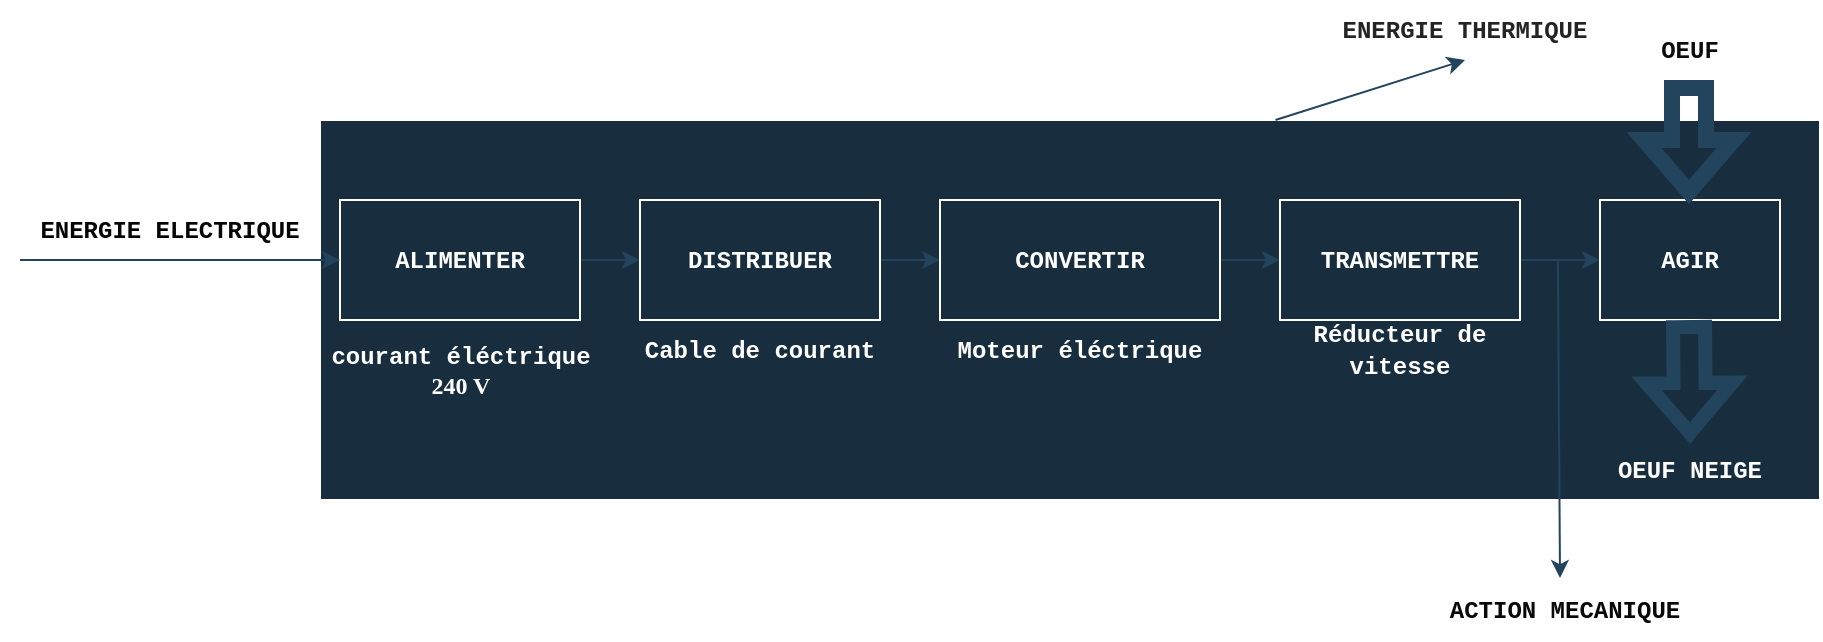 <mxfile version="24.7.17">
  <diagram name="Page-1" id="aB7R8UUslmMWbTxOUo-9">
    <mxGraphModel dx="2261" dy="792" grid="1" gridSize="10" guides="1" tooltips="1" connect="1" arrows="1" fold="1" page="1" pageScale="1" pageWidth="827" pageHeight="1169" math="0" shadow="0">
      <root>
        <mxCell id="0" />
        <mxCell id="1" parent="0" />
        <mxCell id="vFz80GGjSzykPLV0MQeT-9" value="" style="rounded=0;whiteSpace=wrap;html=1;fillColor=#182E3E;strokeColor=#FFFFFF;labelBackgroundColor=none;fontColor=#FFFFFF;" parent="1" vertex="1">
          <mxGeometry x="10" y="190" width="750" height="190" as="geometry" />
        </mxCell>
        <mxCell id="vFz80GGjSzykPLV0MQeT-20" style="edgeStyle=orthogonalEdgeStyle;rounded=0;orthogonalLoop=1;jettySize=auto;html=1;exitX=1;exitY=0.5;exitDx=0;exitDy=0;entryX=0;entryY=0.5;entryDx=0;entryDy=0;labelBackgroundColor=none;strokeColor=#23445D;fontColor=default;" parent="1" source="vFz80GGjSzykPLV0MQeT-1" target="vFz80GGjSzykPLV0MQeT-2" edge="1">
          <mxGeometry relative="1" as="geometry" />
        </mxCell>
        <mxCell id="vFz80GGjSzykPLV0MQeT-1" value="&lt;b&gt;&lt;font face=&quot;Courier New&quot;&gt;ALIMENTER&lt;/font&gt;&lt;/b&gt;" style="rounded=0;whiteSpace=wrap;html=1;labelBackgroundColor=none;fillColor=#182E3E;strokeColor=#FFFFFF;fontColor=#FFFFFF;" parent="1" vertex="1">
          <mxGeometry x="20" y="230" width="120" height="60" as="geometry" />
        </mxCell>
        <mxCell id="vFz80GGjSzykPLV0MQeT-21" style="edgeStyle=orthogonalEdgeStyle;rounded=0;orthogonalLoop=1;jettySize=auto;html=1;exitX=1;exitY=0.5;exitDx=0;exitDy=0;entryX=0;entryY=0.5;entryDx=0;entryDy=0;labelBackgroundColor=none;strokeColor=#23445D;fontColor=default;" parent="1" source="vFz80GGjSzykPLV0MQeT-2" target="vFz80GGjSzykPLV0MQeT-3" edge="1">
          <mxGeometry relative="1" as="geometry" />
        </mxCell>
        <mxCell id="vFz80GGjSzykPLV0MQeT-2" value="&lt;b&gt;&lt;font face=&quot;Courier New&quot;&gt;DISTRIBUER&lt;/font&gt;&lt;/b&gt;" style="rounded=0;whiteSpace=wrap;html=1;labelBackgroundColor=none;fillColor=#182E3E;strokeColor=#FFFFFF;fontColor=#FFFFFF;" parent="1" vertex="1">
          <mxGeometry x="170" y="230" width="120" height="60" as="geometry" />
        </mxCell>
        <mxCell id="vFz80GGjSzykPLV0MQeT-22" style="edgeStyle=orthogonalEdgeStyle;rounded=0;orthogonalLoop=1;jettySize=auto;html=1;exitX=1;exitY=0.5;exitDx=0;exitDy=0;entryX=0;entryY=0.5;entryDx=0;entryDy=0;labelBackgroundColor=none;strokeColor=#23445D;fontColor=default;" parent="1" source="vFz80GGjSzykPLV0MQeT-3" target="vFz80GGjSzykPLV0MQeT-5" edge="1">
          <mxGeometry relative="1" as="geometry" />
        </mxCell>
        <mxCell id="vFz80GGjSzykPLV0MQeT-3" value="&lt;div&gt;&lt;b&gt;&lt;font face=&quot;Courier New&quot;&gt;CONVERTIR&lt;/font&gt;&lt;/b&gt;&lt;/div&gt;" style="rounded=0;whiteSpace=wrap;html=1;labelBackgroundColor=none;fillColor=#182E3E;strokeColor=#FFFFFF;fontColor=#FFFFFF;" parent="1" vertex="1">
          <mxGeometry x="320" y="230" width="140" height="60" as="geometry" />
        </mxCell>
        <mxCell id="vFz80GGjSzykPLV0MQeT-23" style="edgeStyle=orthogonalEdgeStyle;rounded=0;orthogonalLoop=1;jettySize=auto;html=1;exitX=1;exitY=0.5;exitDx=0;exitDy=0;entryX=0;entryY=0.5;entryDx=0;entryDy=0;labelBackgroundColor=none;strokeColor=#23445D;fontColor=default;" parent="1" source="vFz80GGjSzykPLV0MQeT-5" target="vFz80GGjSzykPLV0MQeT-8" edge="1">
          <mxGeometry relative="1" as="geometry" />
        </mxCell>
        <mxCell id="vFz80GGjSzykPLV0MQeT-5" value="&lt;b&gt;&lt;font face=&quot;Courier New&quot;&gt;TRANSMETTRE&lt;/font&gt;&lt;/b&gt;" style="rounded=0;whiteSpace=wrap;html=1;labelBackgroundColor=none;fillColor=#182E3E;strokeColor=#FFFFFF;fontColor=#FFFFFF;" parent="1" vertex="1">
          <mxGeometry x="490" y="230" width="120" height="60" as="geometry" />
        </mxCell>
        <mxCell id="vFz80GGjSzykPLV0MQeT-8" value="&lt;b&gt;&lt;font face=&quot;Courier New&quot;&gt;AGIR&lt;/font&gt;&lt;/b&gt;" style="rounded=0;whiteSpace=wrap;html=1;labelBackgroundColor=none;fillColor=#182E3E;strokeColor=#FFFFFF;fontColor=#FFFFFF;" parent="1" vertex="1">
          <mxGeometry x="650" y="230" width="90" height="60" as="geometry" />
        </mxCell>
        <mxCell id="vFz80GGjSzykPLV0MQeT-10" value="&lt;b&gt;&lt;font face=&quot;Courier New&quot;&gt;courant éléctrique&lt;/font&gt;&lt;/b&gt;&lt;div&gt;&lt;b&gt;&lt;font face=&quot;cLweJj2UVZQgvtIWHiEM&quot;&gt;240 V&lt;/font&gt;&lt;/b&gt;&lt;/div&gt;" style="text;html=1;align=center;verticalAlign=middle;whiteSpace=wrap;rounded=0;labelBackgroundColor=none;fontColor=#FFFFFF;" parent="1" vertex="1">
          <mxGeometry x="7.5" y="300" width="145" height="30" as="geometry" />
        </mxCell>
        <mxCell id="vFz80GGjSzykPLV0MQeT-11" value="&lt;b&gt;&lt;font face=&quot;Courier New&quot;&gt;Moteur éléctrique&lt;/font&gt;&lt;/b&gt;" style="text;html=1;align=center;verticalAlign=middle;whiteSpace=wrap;rounded=0;labelBackgroundColor=none;fontColor=#FFFFFF;" parent="1" vertex="1">
          <mxGeometry x="325" y="290" width="130" height="30" as="geometry" />
        </mxCell>
        <mxCell id="vFz80GGjSzykPLV0MQeT-12" value="&lt;b&gt;&lt;font face=&quot;Courier New&quot;&gt;Réducteur de vitesse&lt;/font&gt;&lt;/b&gt;" style="text;html=1;align=center;verticalAlign=middle;whiteSpace=wrap;rounded=0;labelBackgroundColor=none;fontColor=#FFFFFF;" parent="1" vertex="1">
          <mxGeometry x="485" y="290" width="130" height="30" as="geometry" />
        </mxCell>
        <mxCell id="vFz80GGjSzykPLV0MQeT-14" value="" style="shape=flexArrow;endArrow=classic;html=1;rounded=0;entryX=0.5;entryY=0;entryDx=0;entryDy=0;labelBackgroundColor=none;strokeColor=#23445D;fontColor=default;strokeWidth=8;" parent="1" edge="1">
          <mxGeometry width="50" height="50" relative="1" as="geometry">
            <mxPoint x="694.5" y="170" as="sourcePoint" />
            <mxPoint x="694.5" y="230" as="targetPoint" />
          </mxGeometry>
        </mxCell>
        <mxCell id="vFz80GGjSzykPLV0MQeT-15" value="&lt;b&gt;&lt;font color=&quot;#0d0d0d&quot; face=&quot;Courier New&quot;&gt;OEUF&lt;/font&gt;&lt;/b&gt;" style="text;html=1;align=center;verticalAlign=middle;whiteSpace=wrap;rounded=0;labelBackgroundColor=none;fontColor=#FFFFFF;" parent="1" vertex="1">
          <mxGeometry x="665" y="140" width="60" height="30" as="geometry" />
        </mxCell>
        <mxCell id="vFz80GGjSzykPLV0MQeT-16" value="&lt;b&gt;&lt;font face=&quot;Courier New&quot;&gt;OEUF NEIGE&lt;/font&gt;&lt;/b&gt;" style="text;html=1;align=center;verticalAlign=middle;whiteSpace=wrap;rounded=0;labelBackgroundColor=none;fontColor=#FFFFFF;" parent="1" vertex="1">
          <mxGeometry x="630" y="350" width="130" height="30" as="geometry" />
        </mxCell>
        <mxCell id="vFz80GGjSzykPLV0MQeT-17" value="" style="shape=flexArrow;endArrow=classic;html=1;rounded=0;labelBackgroundColor=none;strokeColor=#23445D;fontColor=default;strokeWidth=7;" parent="1" edge="1">
          <mxGeometry width="50" height="50" relative="1" as="geometry">
            <mxPoint x="694.5" y="290" as="sourcePoint" />
            <mxPoint x="695" y="350" as="targetPoint" />
          </mxGeometry>
        </mxCell>
        <mxCell id="vFz80GGjSzykPLV0MQeT-25" value="" style="endArrow=classic;html=1;rounded=0;labelBackgroundColor=none;strokeColor=#23445D;fontColor=default;" parent="1" edge="1">
          <mxGeometry width="50" height="50" relative="1" as="geometry">
            <mxPoint x="-140" y="260" as="sourcePoint" />
            <mxPoint x="20" y="260" as="targetPoint" />
          </mxGeometry>
        </mxCell>
        <mxCell id="vFz80GGjSzykPLV0MQeT-27" value="&lt;b&gt;&lt;font face=&quot;Courier New&quot;&gt;ENERGIE ELECTRIQUE&lt;/font&gt;&lt;/b&gt;" style="text;html=1;align=center;verticalAlign=middle;whiteSpace=wrap;rounded=0;labelBackgroundColor=none;fontColor=#050505;" parent="1" vertex="1">
          <mxGeometry x="-150" y="230" width="170" height="30" as="geometry" />
        </mxCell>
        <mxCell id="vFz80GGjSzykPLV0MQeT-30" value="" style="endArrow=classic;html=1;rounded=0;entryX=0.5;entryY=1;entryDx=0;entryDy=0;exitX=0.637;exitY=0;exitDx=0;exitDy=0;exitPerimeter=0;labelBackgroundColor=none;strokeColor=#23445D;fontColor=default;" parent="1" target="vFz80GGjSzykPLV0MQeT-31" edge="1" source="vFz80GGjSzykPLV0MQeT-9">
          <mxGeometry width="50" height="50" relative="1" as="geometry">
            <mxPoint x="510" y="190" as="sourcePoint" />
            <mxPoint x="560" y="140" as="targetPoint" />
          </mxGeometry>
        </mxCell>
        <mxCell id="vFz80GGjSzykPLV0MQeT-31" value="&lt;b&gt;&lt;font face=&quot;Courier New&quot;&gt;ENERGIE THERMIQUE&lt;/font&gt;&lt;/b&gt;" style="text;html=1;align=center;verticalAlign=middle;whiteSpace=wrap;rounded=0;labelBackgroundColor=none;fontColor=#242424;" parent="1" vertex="1">
          <mxGeometry x="510" y="130" width="145" height="30" as="geometry" />
        </mxCell>
        <mxCell id="vFz80GGjSzykPLV0MQeT-33" value="&lt;font face=&quot;Courier New&quot; color=&quot;#080808&quot;&gt;&lt;b&gt;ACTION MECANIQUE&lt;/b&gt;&lt;/font&gt;" style="text;html=1;align=center;verticalAlign=middle;whiteSpace=wrap;rounded=0;labelBackgroundColor=none;fontColor=#FFFFFF;" parent="1" vertex="1">
          <mxGeometry x="560" y="420" width="145" height="30" as="geometry" />
        </mxCell>
        <mxCell id="vFz80GGjSzykPLV0MQeT-34" value="" style="endArrow=classic;html=1;rounded=0;entryX=0.559;entryY=-0.033;entryDx=0;entryDy=0;entryPerimeter=0;labelBackgroundColor=none;strokeColor=#23445D;fontColor=default;" parent="1" edge="1">
          <mxGeometry width="50" height="50" relative="1" as="geometry">
            <mxPoint x="628.95" y="260" as="sourcePoint" />
            <mxPoint x="630.005" y="419.01" as="targetPoint" />
          </mxGeometry>
        </mxCell>
        <mxCell id="vFz80GGjSzykPLV0MQeT-36" value="&lt;b&gt;&lt;font face=&quot;Courier New&quot;&gt;Cable de courant&lt;/font&gt;&lt;/b&gt;" style="text;html=1;align=center;verticalAlign=middle;whiteSpace=wrap;rounded=0;labelBackgroundColor=none;fontColor=#FFFFFF;" parent="1" vertex="1">
          <mxGeometry x="165" y="290" width="130" height="30" as="geometry" />
        </mxCell>
      </root>
    </mxGraphModel>
  </diagram>
</mxfile>
